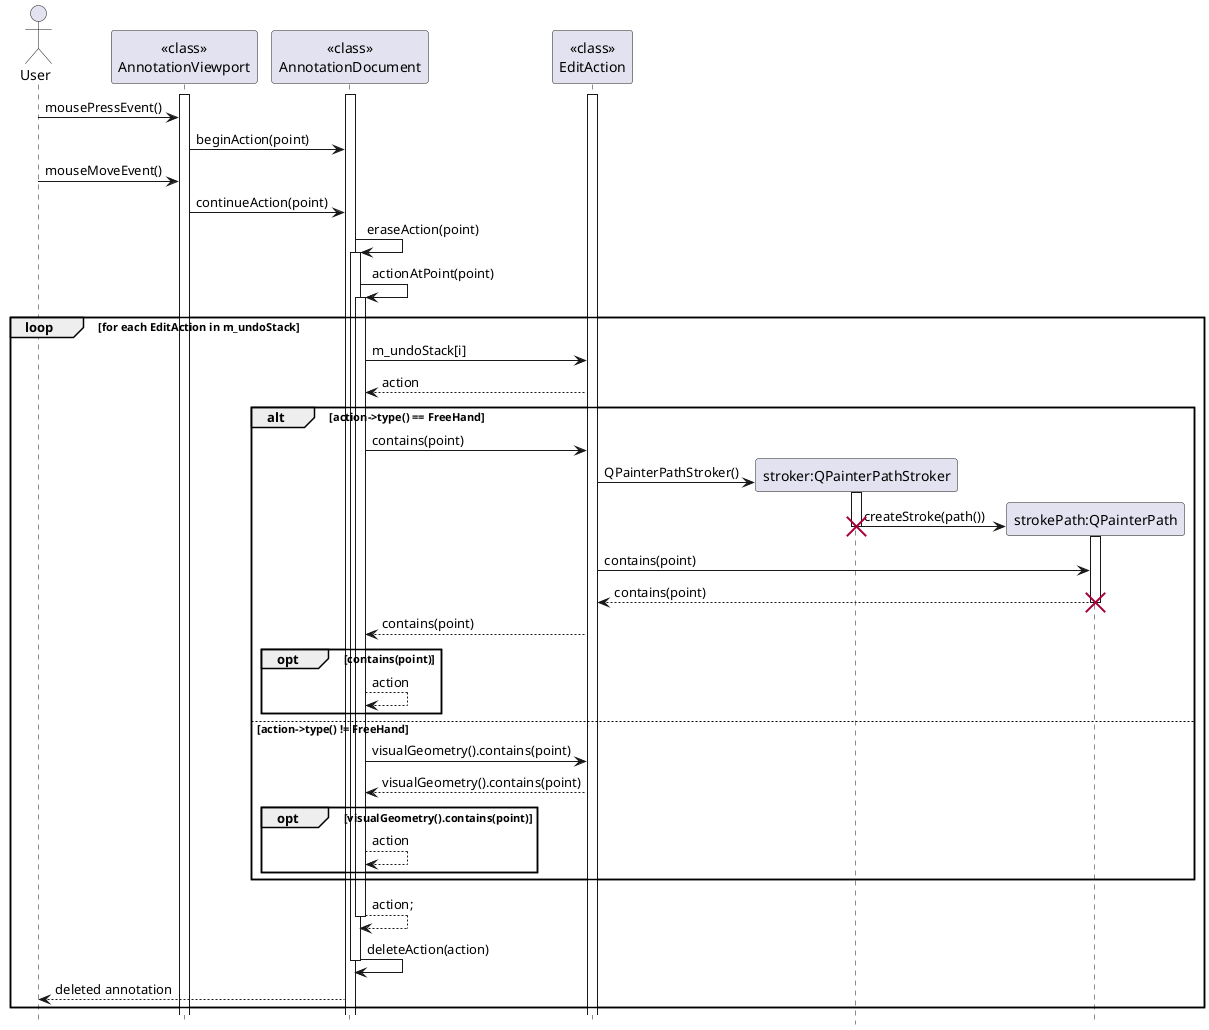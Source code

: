 @startuml
'https://plantuml.com/sequence-diagram

hide footbox

Actor User
activate "<<class>>\nAnnotationViewport"
activate "<<class>>\nAnnotationDocument"
activate "<<class>>\nEditAction"
User -> "<<class>>\nAnnotationViewport": mousePressEvent()
"<<class>>\nAnnotationViewport" -> "<<class>>\nAnnotationDocument": beginAction(point)
User -> "<<class>>\nAnnotationViewport": mouseMoveEvent()
"<<class>>\nAnnotationViewport" -> "<<class>>\nAnnotationDocument": continueAction(point)
"<<class>>\nAnnotationDocument" -> "<<class>>\nAnnotationDocument": eraseAction(point)
activate "<<class>>\nAnnotationDocument"
"<<class>>\nAnnotationDocument" -> "<<class>>\nAnnotationDocument": actionAtPoint(point)
activate "<<class>>\nAnnotationDocument"
loop for each EditAction in m_undoStack
    "<<class>>\nAnnotationDocument" -> "<<class>>\nEditAction": m_undoStack[i]
    "<<class>>\nEditAction" --> "<<class>>\nAnnotationDocument": action
    alt action->type() == FreeHand
        "<<class>>\nAnnotationDocument" -> "<<class>>\nEditAction": contains(point)
        create "stroker:QPainterPathStroker"
        "<<class>>\nEditAction" -> "stroker:QPainterPathStroker": QPainterPathStroker()
        activate "stroker:QPainterPathStroker"
        create "strokePath:QPainterPath"
        "stroker:QPainterPathStroker" -> "strokePath:QPainterPath": createStroke(path())
        deactivate "stroker:QPainterPathStroker"
        destroy "stroker:QPainterPathStroker"
        activate "strokePath:QPainterPath"
        "<<class>>\nEditAction" -> "strokePath:QPainterPath": contains(point)
        "strokePath:QPainterPath" --> "<<class>>\nEditAction": contains(point)
        deactivate "strokePath:QPainterPath"
        destroy "strokePath:QPainterPath"
        "<<class>>\nEditAction" --> "<<class>>\nAnnotationDocument": contains(point)
        opt contains(point)
            "<<class>>\nAnnotationDocument" --> "<<class>>\nAnnotationDocument": action
        end
    else action->type() != FreeHand
        "<<class>>\nAnnotationDocument" -> "<<class>>\nEditAction": visualGeometry().contains(point)
        "<<class>>\nEditAction" --> "<<class>>\nAnnotationDocument": visualGeometry().contains(point)
        opt visualGeometry().contains(point)
            "<<class>>\nAnnotationDocument" --> "<<class>>\nAnnotationDocument": action
        end
    end
    "<<class>>\nAnnotationDocument" --> "<<class>>\nAnnotationDocument": action;
    deactivate "<<class>>\nAnnotationDocument"
    "<<class>>\nAnnotationDocument" -> "<<class>>\nAnnotationDocument": deleteAction(action)
    deactivate "<<class>>\nAnnotationDocument"
    "<<class>>\nAnnotationDocument" --> User: deleted annotation
end
@enduml